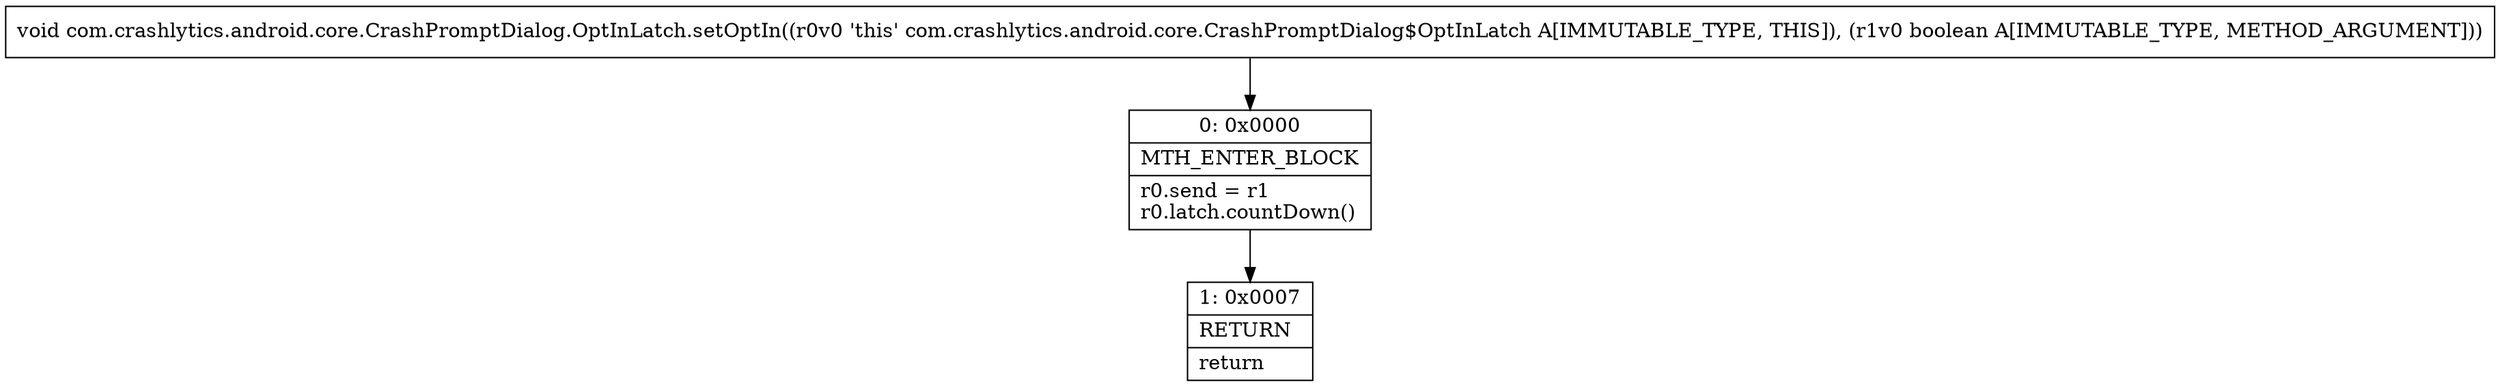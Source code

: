 digraph "CFG forcom.crashlytics.android.core.CrashPromptDialog.OptInLatch.setOptIn(Z)V" {
Node_0 [shape=record,label="{0\:\ 0x0000|MTH_ENTER_BLOCK\l|r0.send = r1\lr0.latch.countDown()\l}"];
Node_1 [shape=record,label="{1\:\ 0x0007|RETURN\l|return\l}"];
MethodNode[shape=record,label="{void com.crashlytics.android.core.CrashPromptDialog.OptInLatch.setOptIn((r0v0 'this' com.crashlytics.android.core.CrashPromptDialog$OptInLatch A[IMMUTABLE_TYPE, THIS]), (r1v0 boolean A[IMMUTABLE_TYPE, METHOD_ARGUMENT])) }"];
MethodNode -> Node_0;
Node_0 -> Node_1;
}

